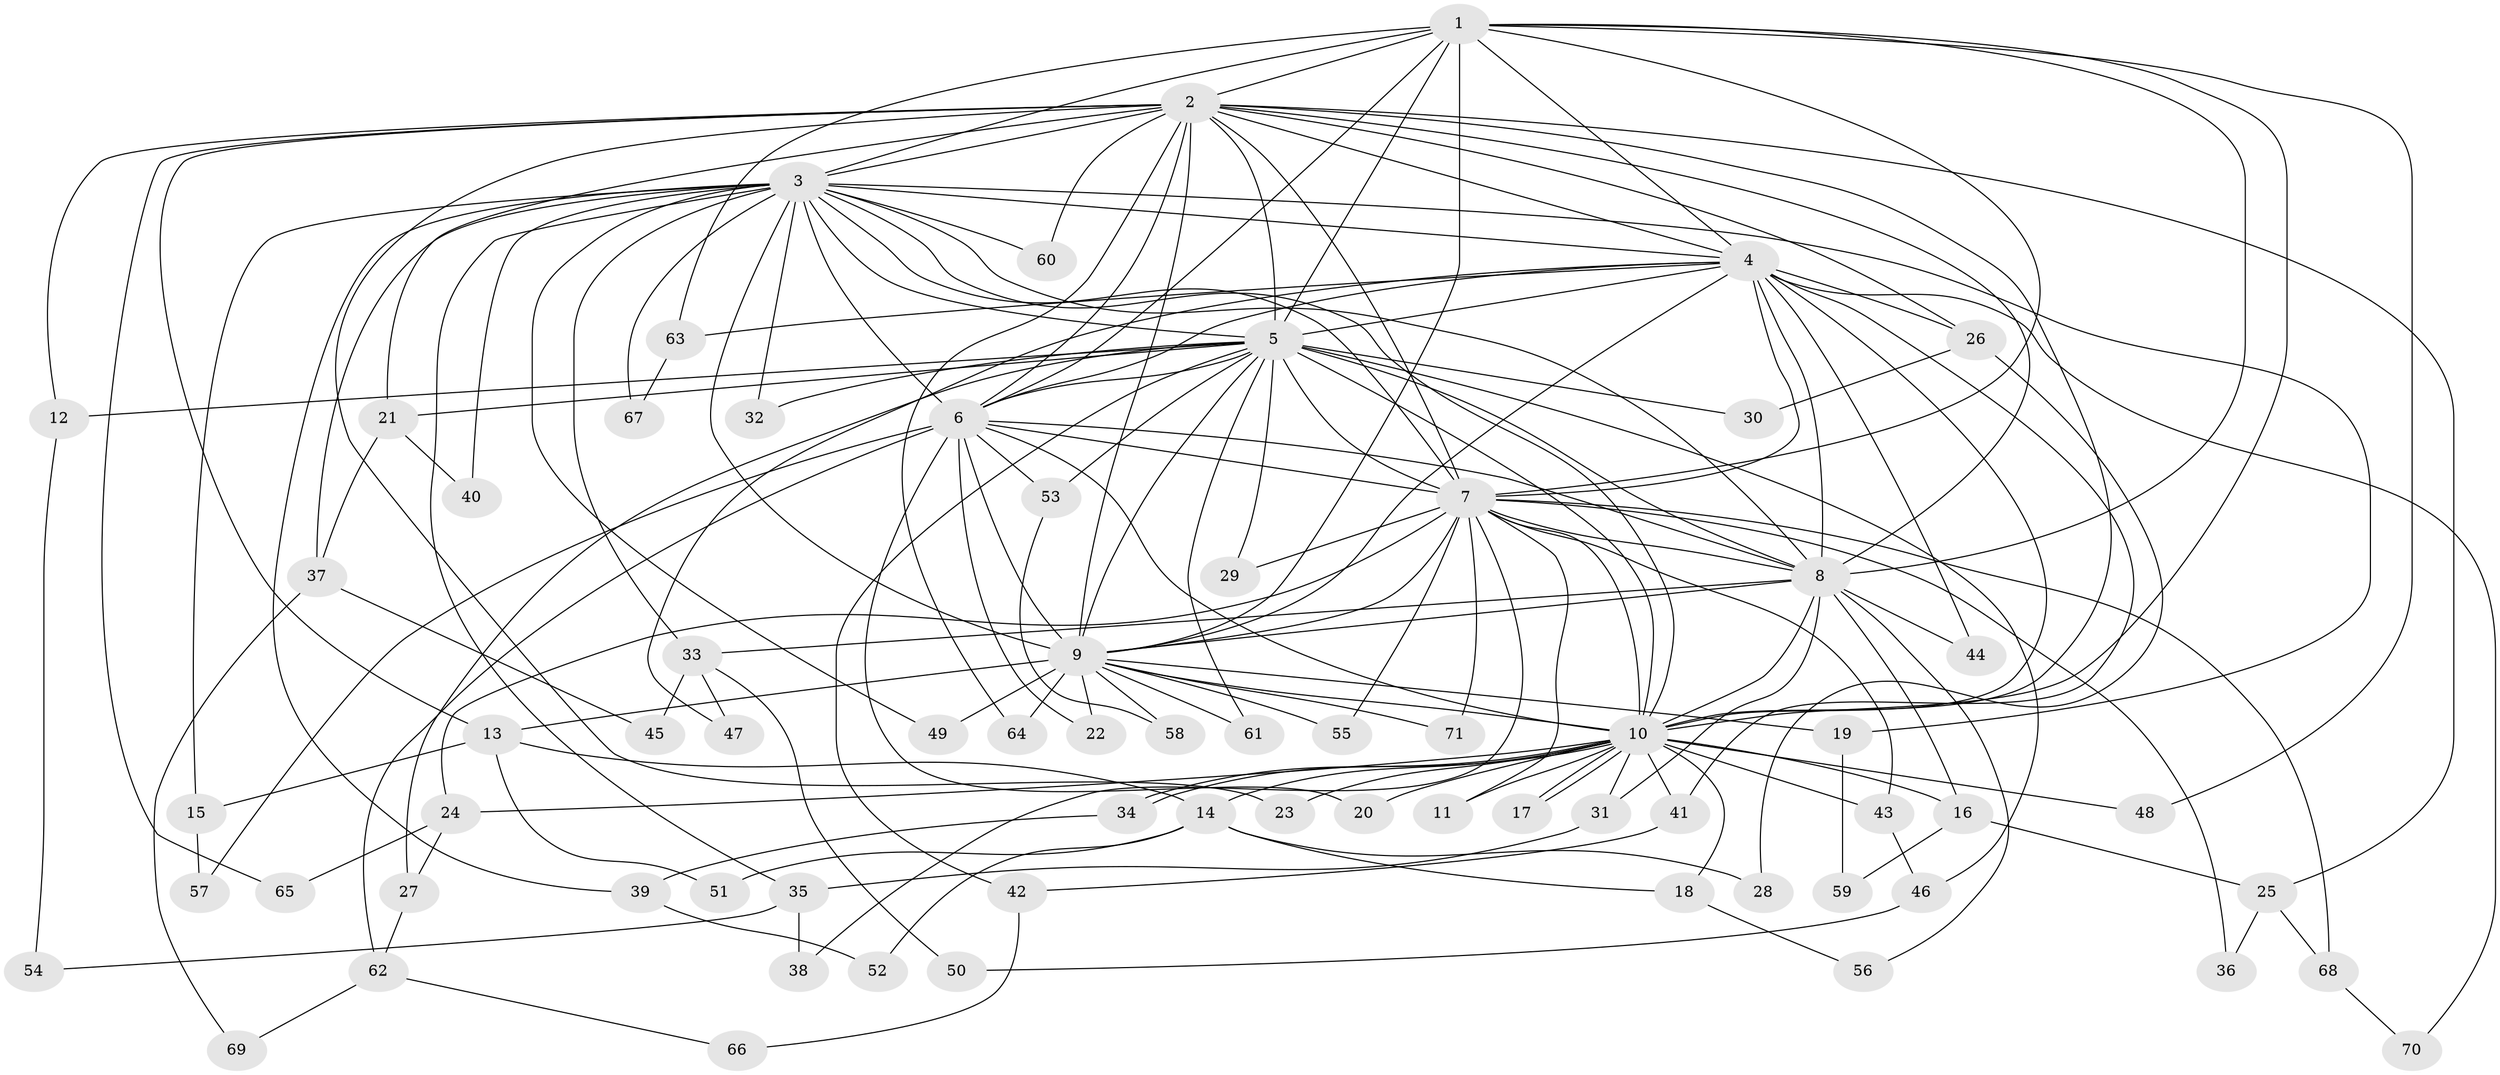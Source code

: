 // coarse degree distribution, {14: 0.047619047619047616, 1: 0.38095238095238093, 2: 0.42857142857142855, 3: 0.047619047619047616, 12: 0.047619047619047616, 9: 0.047619047619047616}
// Generated by graph-tools (version 1.1) at 2025/49/03/04/25 21:49:14]
// undirected, 71 vertices, 167 edges
graph export_dot {
graph [start="1"]
  node [color=gray90,style=filled];
  1;
  2;
  3;
  4;
  5;
  6;
  7;
  8;
  9;
  10;
  11;
  12;
  13;
  14;
  15;
  16;
  17;
  18;
  19;
  20;
  21;
  22;
  23;
  24;
  25;
  26;
  27;
  28;
  29;
  30;
  31;
  32;
  33;
  34;
  35;
  36;
  37;
  38;
  39;
  40;
  41;
  42;
  43;
  44;
  45;
  46;
  47;
  48;
  49;
  50;
  51;
  52;
  53;
  54;
  55;
  56;
  57;
  58;
  59;
  60;
  61;
  62;
  63;
  64;
  65;
  66;
  67;
  68;
  69;
  70;
  71;
  1 -- 2;
  1 -- 3;
  1 -- 4;
  1 -- 5;
  1 -- 6;
  1 -- 7;
  1 -- 8;
  1 -- 9;
  1 -- 10;
  1 -- 48;
  1 -- 63;
  2 -- 3;
  2 -- 4;
  2 -- 5;
  2 -- 6;
  2 -- 7;
  2 -- 8;
  2 -- 9;
  2 -- 10;
  2 -- 12;
  2 -- 13;
  2 -- 21;
  2 -- 23;
  2 -- 25;
  2 -- 26;
  2 -- 60;
  2 -- 64;
  2 -- 65;
  3 -- 4;
  3 -- 5;
  3 -- 6;
  3 -- 7;
  3 -- 8;
  3 -- 9;
  3 -- 10;
  3 -- 15;
  3 -- 19;
  3 -- 32;
  3 -- 33;
  3 -- 35;
  3 -- 37;
  3 -- 39;
  3 -- 40;
  3 -- 49;
  3 -- 60;
  3 -- 67;
  4 -- 5;
  4 -- 6;
  4 -- 7;
  4 -- 8;
  4 -- 9;
  4 -- 10;
  4 -- 26;
  4 -- 41;
  4 -- 44;
  4 -- 47;
  4 -- 63;
  4 -- 70;
  5 -- 6;
  5 -- 7;
  5 -- 8;
  5 -- 9;
  5 -- 10;
  5 -- 12;
  5 -- 21;
  5 -- 27;
  5 -- 29;
  5 -- 30;
  5 -- 32;
  5 -- 42;
  5 -- 46;
  5 -- 53;
  5 -- 61;
  6 -- 7;
  6 -- 8;
  6 -- 9;
  6 -- 10;
  6 -- 20;
  6 -- 22;
  6 -- 53;
  6 -- 57;
  6 -- 62;
  7 -- 8;
  7 -- 9;
  7 -- 10;
  7 -- 11;
  7 -- 24;
  7 -- 29;
  7 -- 36;
  7 -- 38;
  7 -- 43;
  7 -- 55;
  7 -- 68;
  7 -- 71;
  8 -- 9;
  8 -- 10;
  8 -- 16;
  8 -- 31;
  8 -- 33;
  8 -- 44;
  8 -- 56;
  9 -- 10;
  9 -- 13;
  9 -- 19;
  9 -- 22;
  9 -- 49;
  9 -- 55;
  9 -- 58;
  9 -- 61;
  9 -- 64;
  9 -- 71;
  10 -- 11;
  10 -- 14;
  10 -- 16;
  10 -- 17;
  10 -- 17;
  10 -- 18;
  10 -- 20;
  10 -- 23;
  10 -- 24;
  10 -- 31;
  10 -- 34;
  10 -- 34;
  10 -- 41;
  10 -- 43;
  10 -- 48;
  12 -- 54;
  13 -- 14;
  13 -- 15;
  13 -- 51;
  14 -- 18;
  14 -- 28;
  14 -- 51;
  14 -- 52;
  15 -- 57;
  16 -- 25;
  16 -- 59;
  18 -- 56;
  19 -- 59;
  21 -- 37;
  21 -- 40;
  24 -- 27;
  24 -- 65;
  25 -- 36;
  25 -- 68;
  26 -- 28;
  26 -- 30;
  27 -- 62;
  31 -- 35;
  33 -- 45;
  33 -- 47;
  33 -- 50;
  34 -- 39;
  35 -- 38;
  35 -- 54;
  37 -- 45;
  37 -- 69;
  39 -- 52;
  41 -- 42;
  42 -- 66;
  43 -- 46;
  46 -- 50;
  53 -- 58;
  62 -- 66;
  62 -- 69;
  63 -- 67;
  68 -- 70;
}
